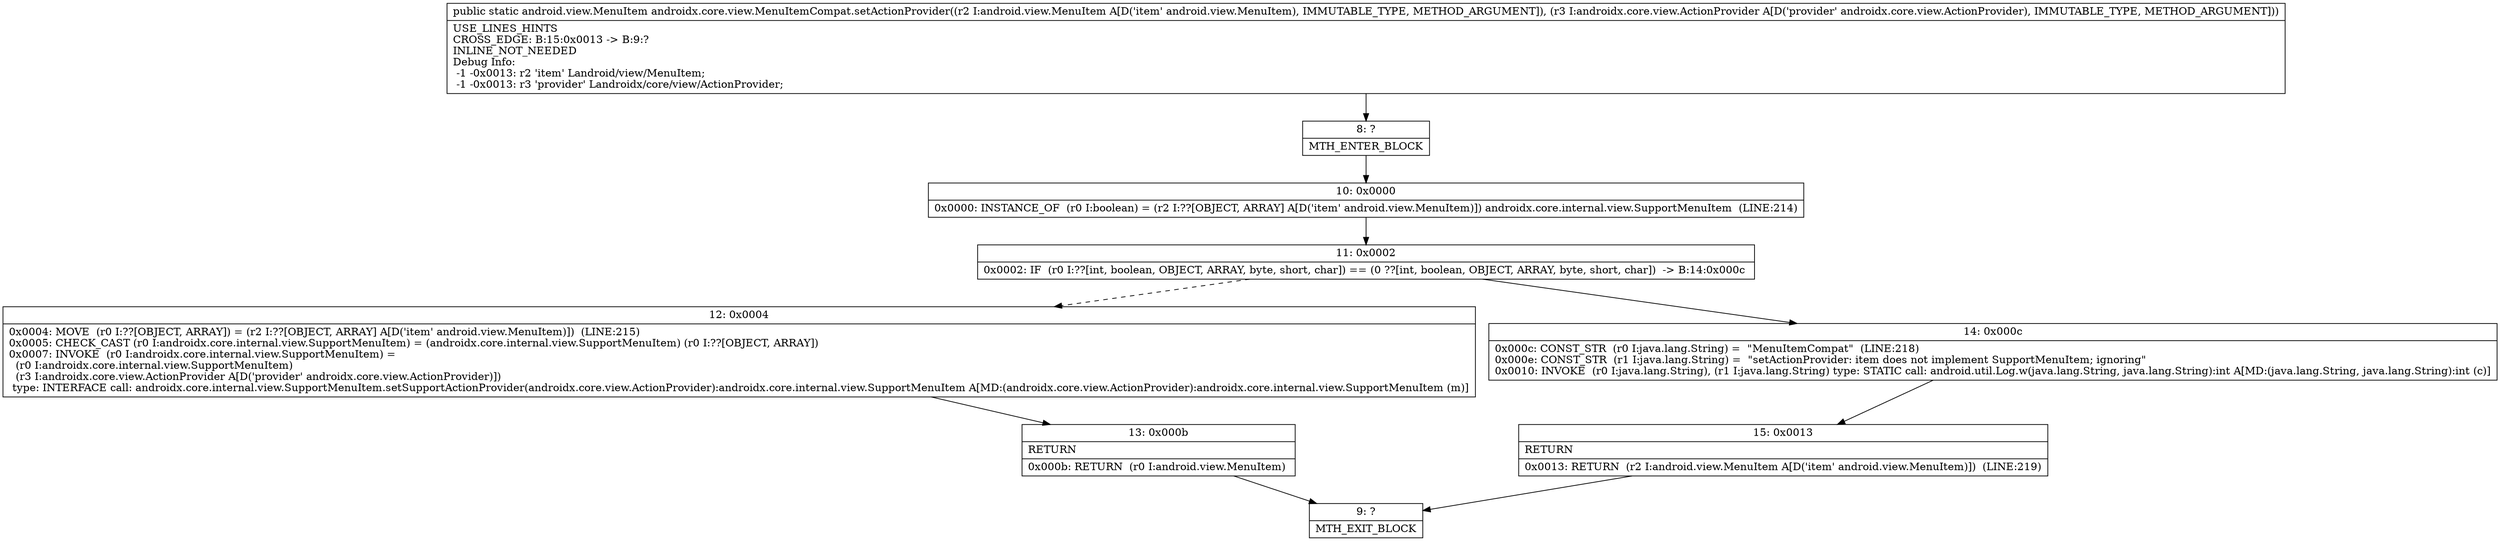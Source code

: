 digraph "CFG forandroidx.core.view.MenuItemCompat.setActionProvider(Landroid\/view\/MenuItem;Landroidx\/core\/view\/ActionProvider;)Landroid\/view\/MenuItem;" {
Node_8 [shape=record,label="{8\:\ ?|MTH_ENTER_BLOCK\l}"];
Node_10 [shape=record,label="{10\:\ 0x0000|0x0000: INSTANCE_OF  (r0 I:boolean) = (r2 I:??[OBJECT, ARRAY] A[D('item' android.view.MenuItem)]) androidx.core.internal.view.SupportMenuItem  (LINE:214)\l}"];
Node_11 [shape=record,label="{11\:\ 0x0002|0x0002: IF  (r0 I:??[int, boolean, OBJECT, ARRAY, byte, short, char]) == (0 ??[int, boolean, OBJECT, ARRAY, byte, short, char])  \-\> B:14:0x000c \l}"];
Node_12 [shape=record,label="{12\:\ 0x0004|0x0004: MOVE  (r0 I:??[OBJECT, ARRAY]) = (r2 I:??[OBJECT, ARRAY] A[D('item' android.view.MenuItem)])  (LINE:215)\l0x0005: CHECK_CAST (r0 I:androidx.core.internal.view.SupportMenuItem) = (androidx.core.internal.view.SupportMenuItem) (r0 I:??[OBJECT, ARRAY]) \l0x0007: INVOKE  (r0 I:androidx.core.internal.view.SupportMenuItem) = \l  (r0 I:androidx.core.internal.view.SupportMenuItem)\l  (r3 I:androidx.core.view.ActionProvider A[D('provider' androidx.core.view.ActionProvider)])\l type: INTERFACE call: androidx.core.internal.view.SupportMenuItem.setSupportActionProvider(androidx.core.view.ActionProvider):androidx.core.internal.view.SupportMenuItem A[MD:(androidx.core.view.ActionProvider):androidx.core.internal.view.SupportMenuItem (m)]\l}"];
Node_13 [shape=record,label="{13\:\ 0x000b|RETURN\l|0x000b: RETURN  (r0 I:android.view.MenuItem) \l}"];
Node_9 [shape=record,label="{9\:\ ?|MTH_EXIT_BLOCK\l}"];
Node_14 [shape=record,label="{14\:\ 0x000c|0x000c: CONST_STR  (r0 I:java.lang.String) =  \"MenuItemCompat\"  (LINE:218)\l0x000e: CONST_STR  (r1 I:java.lang.String) =  \"setActionProvider: item does not implement SupportMenuItem; ignoring\" \l0x0010: INVOKE  (r0 I:java.lang.String), (r1 I:java.lang.String) type: STATIC call: android.util.Log.w(java.lang.String, java.lang.String):int A[MD:(java.lang.String, java.lang.String):int (c)]\l}"];
Node_15 [shape=record,label="{15\:\ 0x0013|RETURN\l|0x0013: RETURN  (r2 I:android.view.MenuItem A[D('item' android.view.MenuItem)])  (LINE:219)\l}"];
MethodNode[shape=record,label="{public static android.view.MenuItem androidx.core.view.MenuItemCompat.setActionProvider((r2 I:android.view.MenuItem A[D('item' android.view.MenuItem), IMMUTABLE_TYPE, METHOD_ARGUMENT]), (r3 I:androidx.core.view.ActionProvider A[D('provider' androidx.core.view.ActionProvider), IMMUTABLE_TYPE, METHOD_ARGUMENT]))  | USE_LINES_HINTS\lCROSS_EDGE: B:15:0x0013 \-\> B:9:?\lINLINE_NOT_NEEDED\lDebug Info:\l  \-1 \-0x0013: r2 'item' Landroid\/view\/MenuItem;\l  \-1 \-0x0013: r3 'provider' Landroidx\/core\/view\/ActionProvider;\l}"];
MethodNode -> Node_8;Node_8 -> Node_10;
Node_10 -> Node_11;
Node_11 -> Node_12[style=dashed];
Node_11 -> Node_14;
Node_12 -> Node_13;
Node_13 -> Node_9;
Node_14 -> Node_15;
Node_15 -> Node_9;
}

